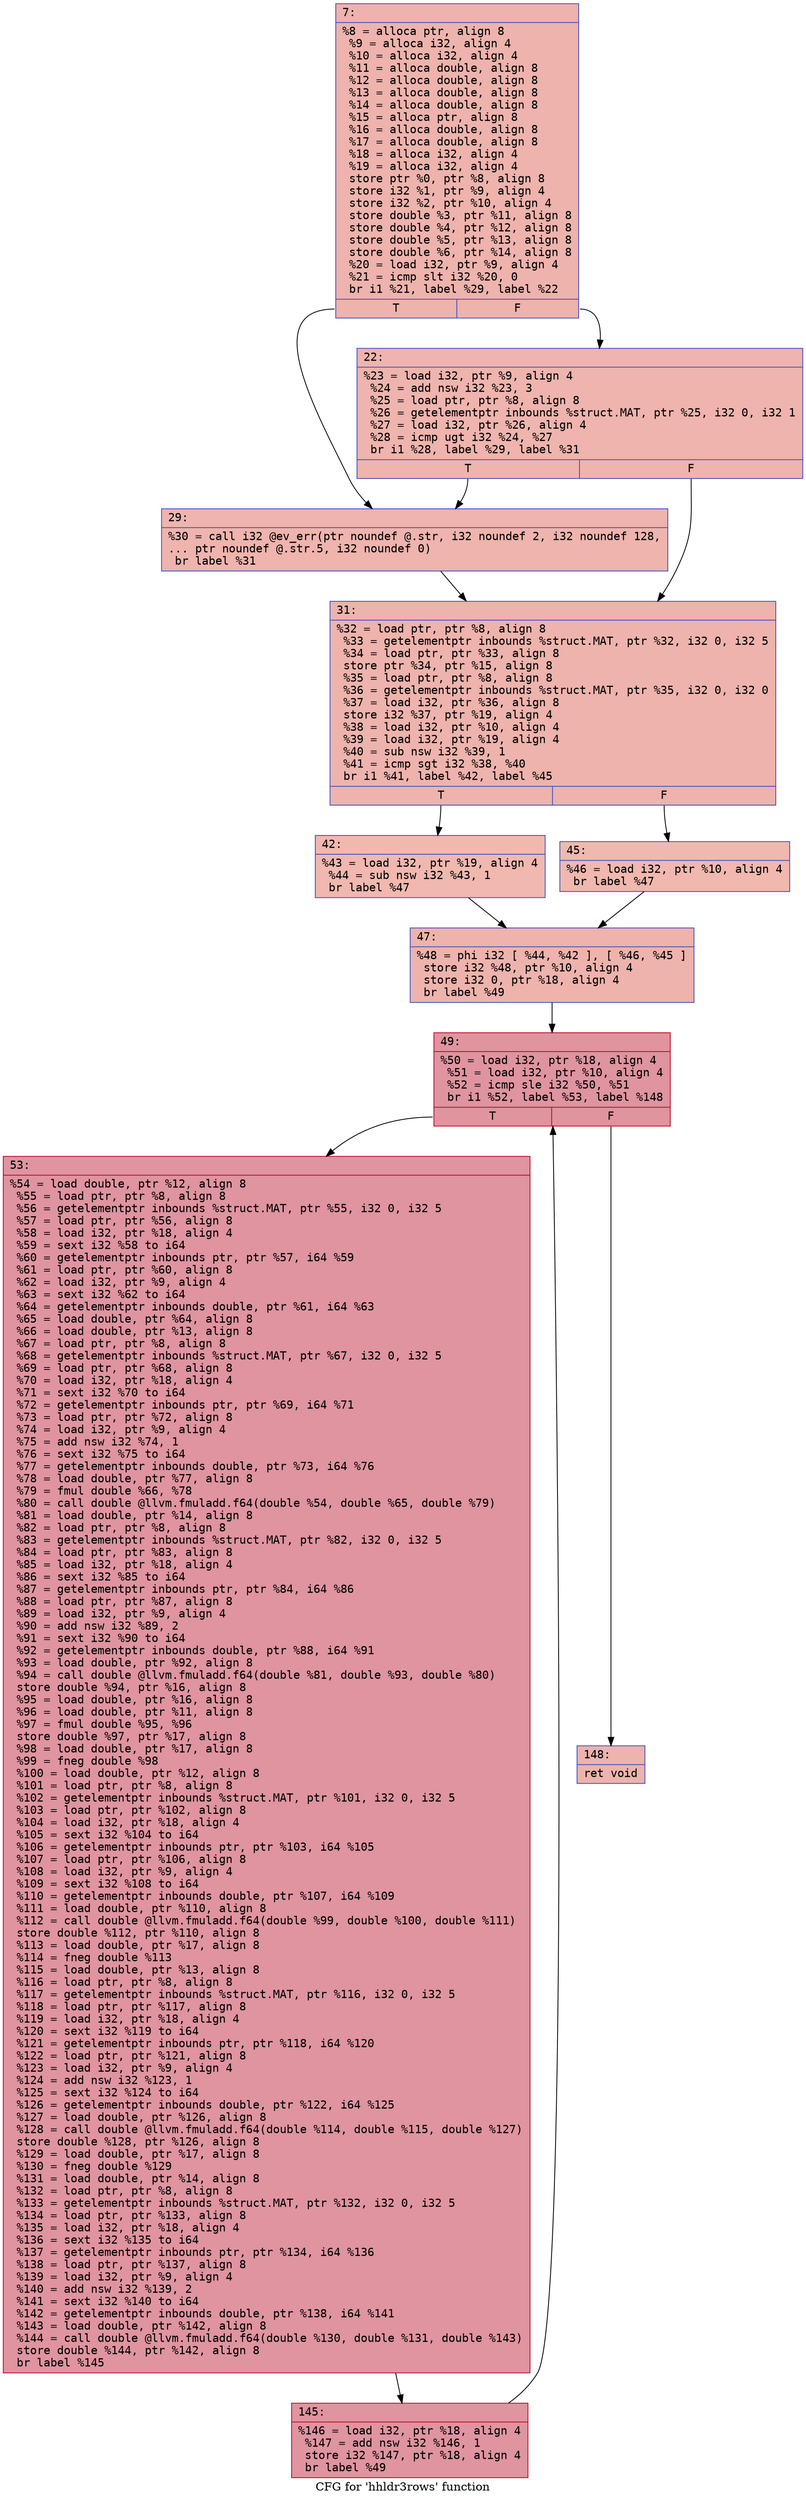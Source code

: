 digraph "CFG for 'hhldr3rows' function" {
	label="CFG for 'hhldr3rows' function";

	Node0x600001f8fc00 [shape=record,color="#3d50c3ff", style=filled, fillcolor="#d6524470" fontname="Courier",label="{7:\l|  %8 = alloca ptr, align 8\l  %9 = alloca i32, align 4\l  %10 = alloca i32, align 4\l  %11 = alloca double, align 8\l  %12 = alloca double, align 8\l  %13 = alloca double, align 8\l  %14 = alloca double, align 8\l  %15 = alloca ptr, align 8\l  %16 = alloca double, align 8\l  %17 = alloca double, align 8\l  %18 = alloca i32, align 4\l  %19 = alloca i32, align 4\l  store ptr %0, ptr %8, align 8\l  store i32 %1, ptr %9, align 4\l  store i32 %2, ptr %10, align 4\l  store double %3, ptr %11, align 8\l  store double %4, ptr %12, align 8\l  store double %5, ptr %13, align 8\l  store double %6, ptr %14, align 8\l  %20 = load i32, ptr %9, align 4\l  %21 = icmp slt i32 %20, 0\l  br i1 %21, label %29, label %22\l|{<s0>T|<s1>F}}"];
	Node0x600001f8fc00:s0 -> Node0x600001f90000[tooltip="7 -> 29\nProbability 37.50%" ];
	Node0x600001f8fc00:s1 -> Node0x600001f8ff70[tooltip="7 -> 22\nProbability 62.50%" ];
	Node0x600001f8ff70 [shape=record,color="#3d50c3ff", style=filled, fillcolor="#d8564670" fontname="Courier",label="{22:\l|  %23 = load i32, ptr %9, align 4\l  %24 = add nsw i32 %23, 3\l  %25 = load ptr, ptr %8, align 8\l  %26 = getelementptr inbounds %struct.MAT, ptr %25, i32 0, i32 1\l  %27 = load i32, ptr %26, align 4\l  %28 = icmp ugt i32 %24, %27\l  br i1 %28, label %29, label %31\l|{<s0>T|<s1>F}}"];
	Node0x600001f8ff70:s0 -> Node0x600001f90000[tooltip="22 -> 29\nProbability 50.00%" ];
	Node0x600001f8ff70:s1 -> Node0x600001f90050[tooltip="22 -> 31\nProbability 50.00%" ];
	Node0x600001f90000 [shape=record,color="#3d50c3ff", style=filled, fillcolor="#d8564670" fontname="Courier",label="{29:\l|  %30 = call i32 @ev_err(ptr noundef @.str, i32 noundef 2, i32 noundef 128,\l... ptr noundef @.str.5, i32 noundef 0)\l  br label %31\l}"];
	Node0x600001f90000 -> Node0x600001f90050[tooltip="29 -> 31\nProbability 100.00%" ];
	Node0x600001f90050 [shape=record,color="#3d50c3ff", style=filled, fillcolor="#d6524470" fontname="Courier",label="{31:\l|  %32 = load ptr, ptr %8, align 8\l  %33 = getelementptr inbounds %struct.MAT, ptr %32, i32 0, i32 5\l  %34 = load ptr, ptr %33, align 8\l  store ptr %34, ptr %15, align 8\l  %35 = load ptr, ptr %8, align 8\l  %36 = getelementptr inbounds %struct.MAT, ptr %35, i32 0, i32 0\l  %37 = load i32, ptr %36, align 8\l  store i32 %37, ptr %19, align 4\l  %38 = load i32, ptr %10, align 4\l  %39 = load i32, ptr %19, align 4\l  %40 = sub nsw i32 %39, 1\l  %41 = icmp sgt i32 %38, %40\l  br i1 %41, label %42, label %45\l|{<s0>T|<s1>F}}"];
	Node0x600001f90050:s0 -> Node0x600001f900a0[tooltip="31 -> 42\nProbability 50.00%" ];
	Node0x600001f90050:s1 -> Node0x600001f900f0[tooltip="31 -> 45\nProbability 50.00%" ];
	Node0x600001f900a0 [shape=record,color="#3d50c3ff", style=filled, fillcolor="#dc5d4a70" fontname="Courier",label="{42:\l|  %43 = load i32, ptr %19, align 4\l  %44 = sub nsw i32 %43, 1\l  br label %47\l}"];
	Node0x600001f900a0 -> Node0x600001f90140[tooltip="42 -> 47\nProbability 100.00%" ];
	Node0x600001f900f0 [shape=record,color="#3d50c3ff", style=filled, fillcolor="#dc5d4a70" fontname="Courier",label="{45:\l|  %46 = load i32, ptr %10, align 4\l  br label %47\l}"];
	Node0x600001f900f0 -> Node0x600001f90140[tooltip="45 -> 47\nProbability 100.00%" ];
	Node0x600001f90140 [shape=record,color="#3d50c3ff", style=filled, fillcolor="#d6524470" fontname="Courier",label="{47:\l|  %48 = phi i32 [ %44, %42 ], [ %46, %45 ]\l  store i32 %48, ptr %10, align 4\l  store i32 0, ptr %18, align 4\l  br label %49\l}"];
	Node0x600001f90140 -> Node0x600001f90190[tooltip="47 -> 49\nProbability 100.00%" ];
	Node0x600001f90190 [shape=record,color="#b70d28ff", style=filled, fillcolor="#b70d2870" fontname="Courier",label="{49:\l|  %50 = load i32, ptr %18, align 4\l  %51 = load i32, ptr %10, align 4\l  %52 = icmp sle i32 %50, %51\l  br i1 %52, label %53, label %148\l|{<s0>T|<s1>F}}"];
	Node0x600001f90190:s0 -> Node0x600001f901e0[tooltip="49 -> 53\nProbability 96.88%" ];
	Node0x600001f90190:s1 -> Node0x600001f90280[tooltip="49 -> 148\nProbability 3.12%" ];
	Node0x600001f901e0 [shape=record,color="#b70d28ff", style=filled, fillcolor="#b70d2870" fontname="Courier",label="{53:\l|  %54 = load double, ptr %12, align 8\l  %55 = load ptr, ptr %8, align 8\l  %56 = getelementptr inbounds %struct.MAT, ptr %55, i32 0, i32 5\l  %57 = load ptr, ptr %56, align 8\l  %58 = load i32, ptr %18, align 4\l  %59 = sext i32 %58 to i64\l  %60 = getelementptr inbounds ptr, ptr %57, i64 %59\l  %61 = load ptr, ptr %60, align 8\l  %62 = load i32, ptr %9, align 4\l  %63 = sext i32 %62 to i64\l  %64 = getelementptr inbounds double, ptr %61, i64 %63\l  %65 = load double, ptr %64, align 8\l  %66 = load double, ptr %13, align 8\l  %67 = load ptr, ptr %8, align 8\l  %68 = getelementptr inbounds %struct.MAT, ptr %67, i32 0, i32 5\l  %69 = load ptr, ptr %68, align 8\l  %70 = load i32, ptr %18, align 4\l  %71 = sext i32 %70 to i64\l  %72 = getelementptr inbounds ptr, ptr %69, i64 %71\l  %73 = load ptr, ptr %72, align 8\l  %74 = load i32, ptr %9, align 4\l  %75 = add nsw i32 %74, 1\l  %76 = sext i32 %75 to i64\l  %77 = getelementptr inbounds double, ptr %73, i64 %76\l  %78 = load double, ptr %77, align 8\l  %79 = fmul double %66, %78\l  %80 = call double @llvm.fmuladd.f64(double %54, double %65, double %79)\l  %81 = load double, ptr %14, align 8\l  %82 = load ptr, ptr %8, align 8\l  %83 = getelementptr inbounds %struct.MAT, ptr %82, i32 0, i32 5\l  %84 = load ptr, ptr %83, align 8\l  %85 = load i32, ptr %18, align 4\l  %86 = sext i32 %85 to i64\l  %87 = getelementptr inbounds ptr, ptr %84, i64 %86\l  %88 = load ptr, ptr %87, align 8\l  %89 = load i32, ptr %9, align 4\l  %90 = add nsw i32 %89, 2\l  %91 = sext i32 %90 to i64\l  %92 = getelementptr inbounds double, ptr %88, i64 %91\l  %93 = load double, ptr %92, align 8\l  %94 = call double @llvm.fmuladd.f64(double %81, double %93, double %80)\l  store double %94, ptr %16, align 8\l  %95 = load double, ptr %16, align 8\l  %96 = load double, ptr %11, align 8\l  %97 = fmul double %95, %96\l  store double %97, ptr %17, align 8\l  %98 = load double, ptr %17, align 8\l  %99 = fneg double %98\l  %100 = load double, ptr %12, align 8\l  %101 = load ptr, ptr %8, align 8\l  %102 = getelementptr inbounds %struct.MAT, ptr %101, i32 0, i32 5\l  %103 = load ptr, ptr %102, align 8\l  %104 = load i32, ptr %18, align 4\l  %105 = sext i32 %104 to i64\l  %106 = getelementptr inbounds ptr, ptr %103, i64 %105\l  %107 = load ptr, ptr %106, align 8\l  %108 = load i32, ptr %9, align 4\l  %109 = sext i32 %108 to i64\l  %110 = getelementptr inbounds double, ptr %107, i64 %109\l  %111 = load double, ptr %110, align 8\l  %112 = call double @llvm.fmuladd.f64(double %99, double %100, double %111)\l  store double %112, ptr %110, align 8\l  %113 = load double, ptr %17, align 8\l  %114 = fneg double %113\l  %115 = load double, ptr %13, align 8\l  %116 = load ptr, ptr %8, align 8\l  %117 = getelementptr inbounds %struct.MAT, ptr %116, i32 0, i32 5\l  %118 = load ptr, ptr %117, align 8\l  %119 = load i32, ptr %18, align 4\l  %120 = sext i32 %119 to i64\l  %121 = getelementptr inbounds ptr, ptr %118, i64 %120\l  %122 = load ptr, ptr %121, align 8\l  %123 = load i32, ptr %9, align 4\l  %124 = add nsw i32 %123, 1\l  %125 = sext i32 %124 to i64\l  %126 = getelementptr inbounds double, ptr %122, i64 %125\l  %127 = load double, ptr %126, align 8\l  %128 = call double @llvm.fmuladd.f64(double %114, double %115, double %127)\l  store double %128, ptr %126, align 8\l  %129 = load double, ptr %17, align 8\l  %130 = fneg double %129\l  %131 = load double, ptr %14, align 8\l  %132 = load ptr, ptr %8, align 8\l  %133 = getelementptr inbounds %struct.MAT, ptr %132, i32 0, i32 5\l  %134 = load ptr, ptr %133, align 8\l  %135 = load i32, ptr %18, align 4\l  %136 = sext i32 %135 to i64\l  %137 = getelementptr inbounds ptr, ptr %134, i64 %136\l  %138 = load ptr, ptr %137, align 8\l  %139 = load i32, ptr %9, align 4\l  %140 = add nsw i32 %139, 2\l  %141 = sext i32 %140 to i64\l  %142 = getelementptr inbounds double, ptr %138, i64 %141\l  %143 = load double, ptr %142, align 8\l  %144 = call double @llvm.fmuladd.f64(double %130, double %131, double %143)\l  store double %144, ptr %142, align 8\l  br label %145\l}"];
	Node0x600001f901e0 -> Node0x600001f90230[tooltip="53 -> 145\nProbability 100.00%" ];
	Node0x600001f90230 [shape=record,color="#b70d28ff", style=filled, fillcolor="#b70d2870" fontname="Courier",label="{145:\l|  %146 = load i32, ptr %18, align 4\l  %147 = add nsw i32 %146, 1\l  store i32 %147, ptr %18, align 4\l  br label %49\l}"];
	Node0x600001f90230 -> Node0x600001f90190[tooltip="145 -> 49\nProbability 100.00%" ];
	Node0x600001f90280 [shape=record,color="#3d50c3ff", style=filled, fillcolor="#d6524470" fontname="Courier",label="{148:\l|  ret void\l}"];
}
